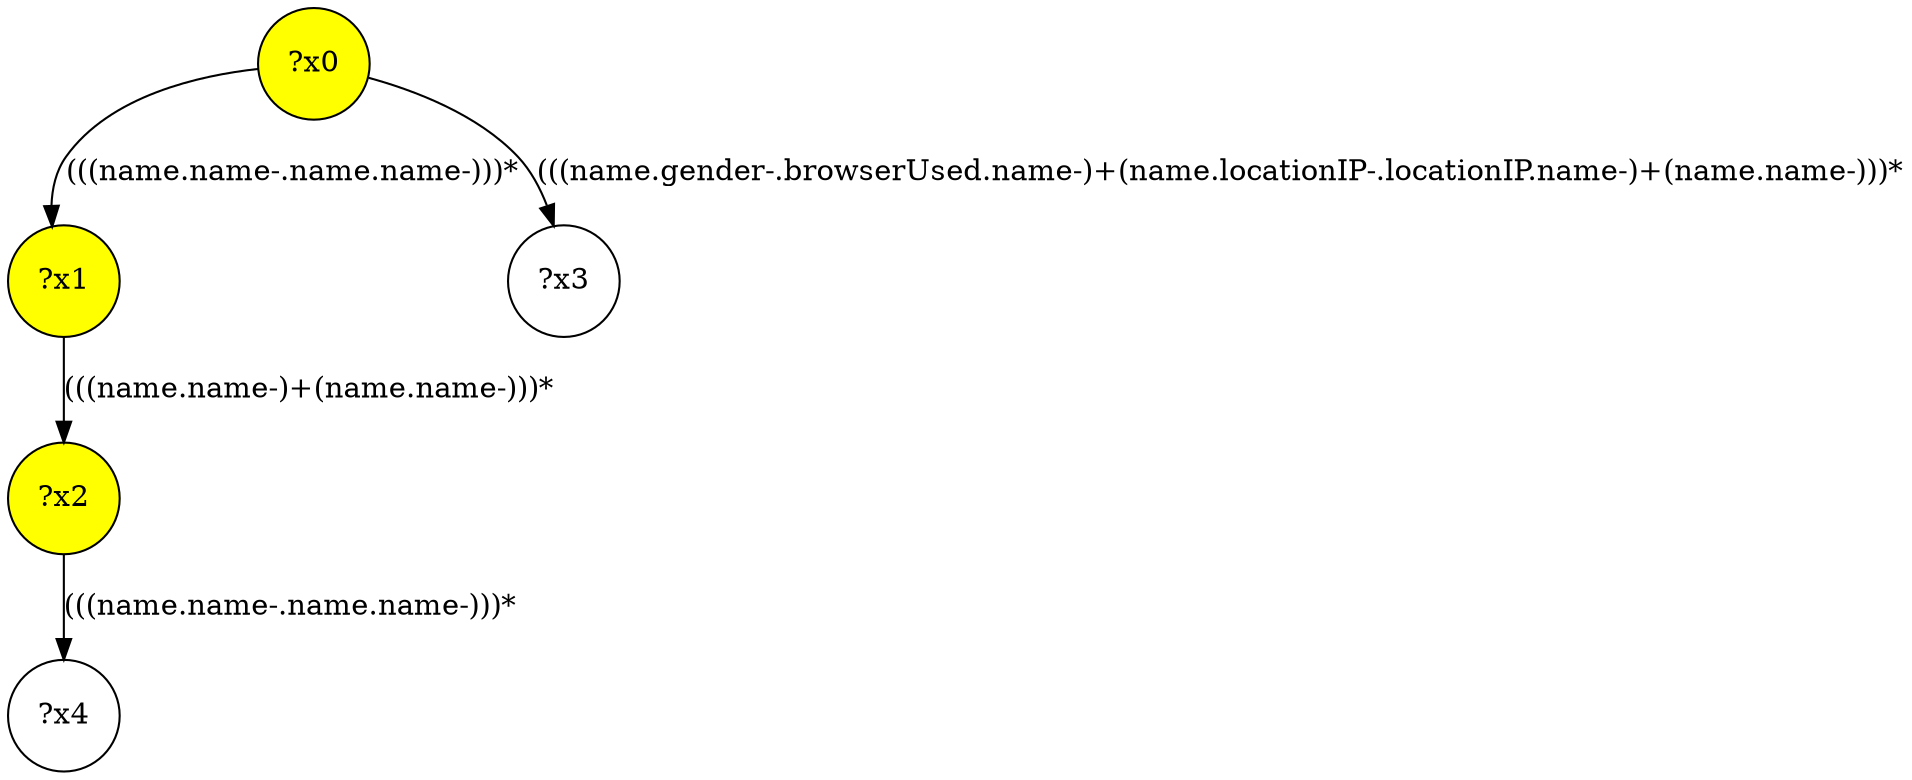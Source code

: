 digraph g {
	x2 [fillcolor="yellow", style="filled," shape=circle, label="?x2"];
	x0 [fillcolor="yellow", style="filled," shape=circle, label="?x0"];
	x1 [fillcolor="yellow", style="filled," shape=circle, label="?x1"];
	x0 -> x1 [label="(((name.name-.name.name-)))*"];
	x1 -> x2 [label="(((name.name-)+(name.name-)))*"];
	x3 [shape=circle, label="?x3"];
	x0 -> x3 [label="(((name.gender-.browserUsed.name-)+(name.locationIP-.locationIP.name-)+(name.name-)))*"];
	x4 [shape=circle, label="?x4"];
	x2 -> x4 [label="(((name.name-.name.name-)))*"];
}
